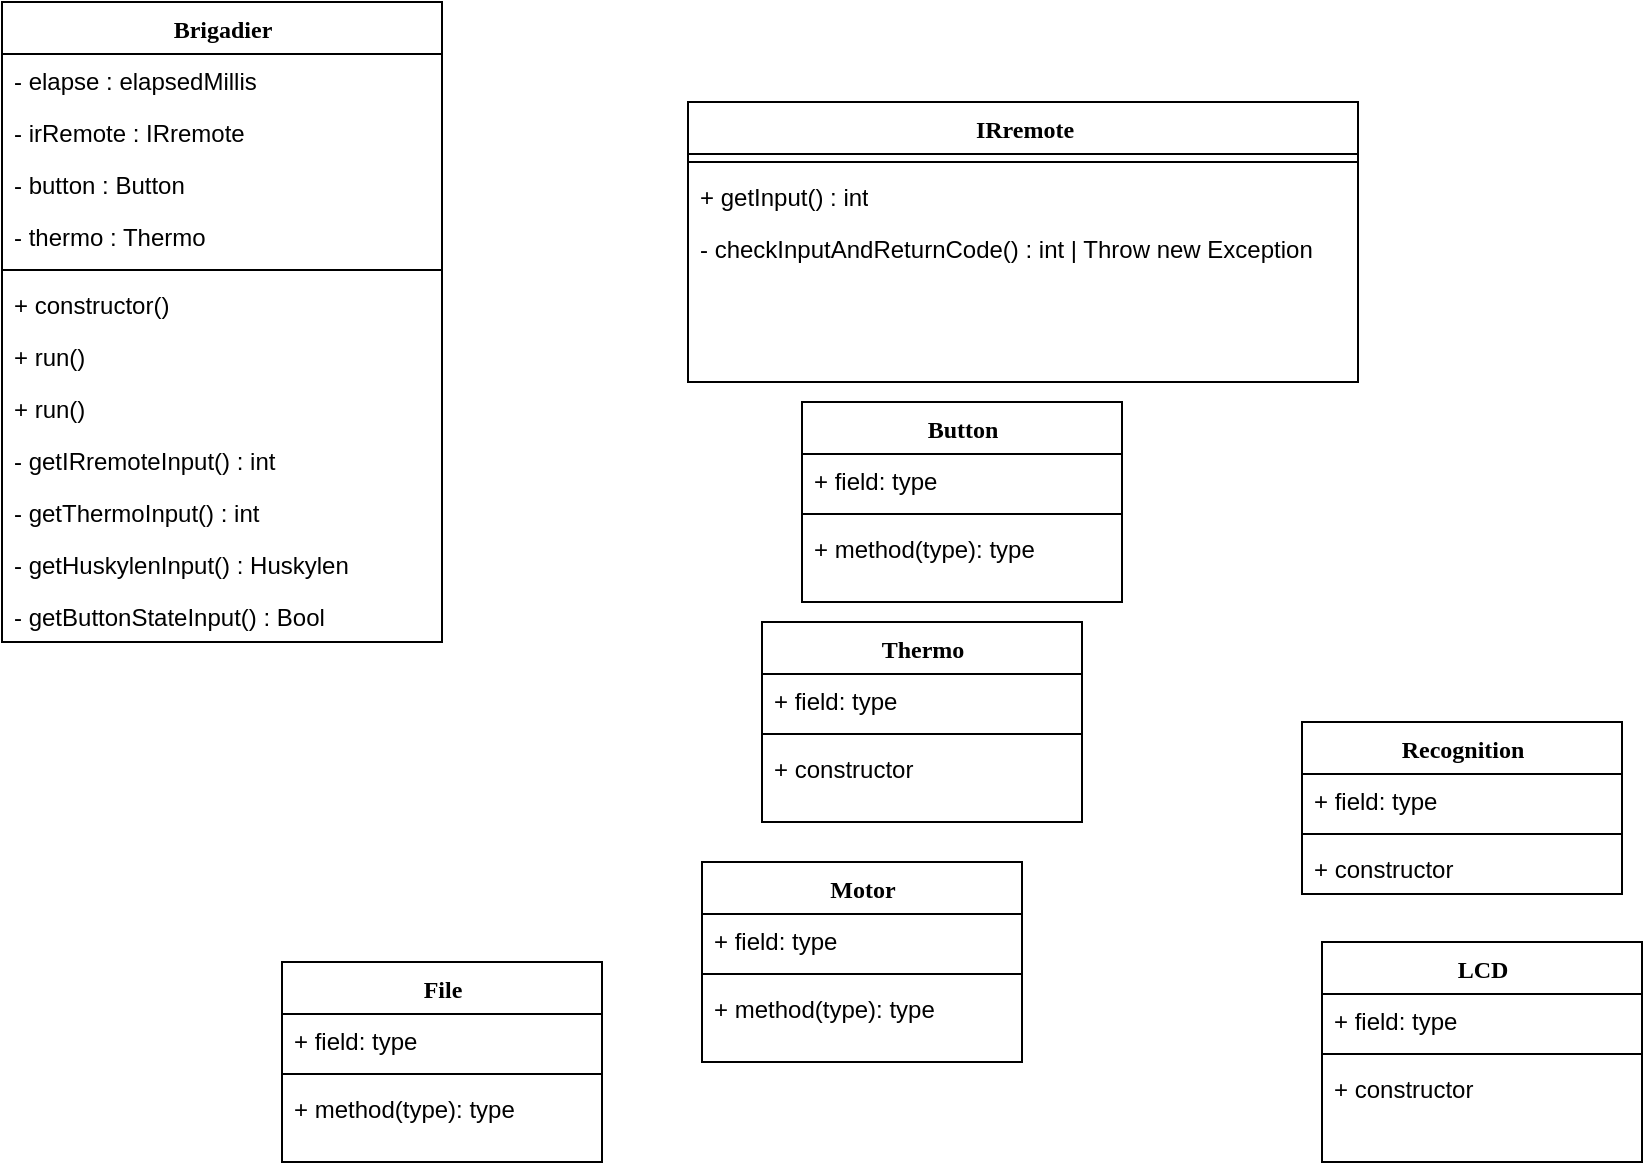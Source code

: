 <mxfile version="19.0.3" type="device"><diagram name="Page-1" id="9f46799a-70d6-7492-0946-bef42562c5a5"><mxGraphModel dx="1778" dy="1098" grid="1" gridSize="10" guides="1" tooltips="1" connect="1" arrows="1" fold="1" page="1" pageScale="1" pageWidth="1100" pageHeight="850" background="none" math="0" shadow="0"><root><mxCell id="0"/><mxCell id="1" parent="0"/><mxCell id="78961159f06e98e8-17" value="IRremote" style="swimlane;html=1;fontStyle=1;align=center;verticalAlign=top;childLayout=stackLayout;horizontal=1;startSize=26;horizontalStack=0;resizeParent=1;resizeLast=0;collapsible=1;marginBottom=0;swimlaneFillColor=#ffffff;rounded=0;shadow=0;comic=0;labelBackgroundColor=none;strokeWidth=1;fillColor=none;fontFamily=Verdana;fontSize=12" parent="1" vertex="1"><mxGeometry x="383" y="110" width="335" height="140" as="geometry"/></mxCell><mxCell id="78961159f06e98e8-19" value="" style="line;html=1;strokeWidth=1;fillColor=none;align=left;verticalAlign=middle;spacingTop=-1;spacingLeft=3;spacingRight=3;rotatable=0;labelPosition=right;points=[];portConstraint=eastwest;" parent="78961159f06e98e8-17" vertex="1"><mxGeometry y="26" width="335" height="8" as="geometry"/></mxCell><mxCell id="78961159f06e98e8-20" value="+ getInput() : int" style="text;html=1;strokeColor=none;fillColor=none;align=left;verticalAlign=top;spacingLeft=4;spacingRight=4;whiteSpace=wrap;overflow=hidden;rotatable=0;points=[[0,0.5],[1,0.5]];portConstraint=eastwest;" parent="78961159f06e98e8-17" vertex="1"><mxGeometry y="34" width="335" height="26" as="geometry"/></mxCell><mxCell id="4bCtVyHBmMHhQCw4sPDI-15" value="- checkInputAndReturnCode() : int | Throw new Exception" style="text;html=1;strokeColor=none;fillColor=none;align=left;verticalAlign=top;spacingLeft=4;spacingRight=4;whiteSpace=wrap;overflow=hidden;rotatable=0;points=[[0,0.5],[1,0.5]];portConstraint=eastwest;" vertex="1" parent="78961159f06e98e8-17"><mxGeometry y="60" width="335" height="26" as="geometry"/></mxCell><mxCell id="78961159f06e98e8-56" value="Brigadier" style="swimlane;html=1;fontStyle=1;align=center;verticalAlign=top;childLayout=stackLayout;horizontal=1;startSize=26;horizontalStack=0;resizeParent=1;resizeLast=0;collapsible=1;marginBottom=0;swimlaneFillColor=#ffffff;rounded=0;shadow=0;comic=0;labelBackgroundColor=none;strokeWidth=1;fillColor=none;fontFamily=Verdana;fontSize=12" parent="1" vertex="1"><mxGeometry x="40" y="60" width="220" height="320" as="geometry"/></mxCell><mxCell id="78961159f06e98e8-61" value="- elapse : elapsedMillis" style="text;html=1;strokeColor=none;fillColor=none;align=left;verticalAlign=top;spacingLeft=4;spacingRight=4;whiteSpace=wrap;overflow=hidden;rotatable=0;points=[[0,0.5],[1,0.5]];portConstraint=eastwest;" parent="78961159f06e98e8-56" vertex="1"><mxGeometry y="26" width="220" height="26" as="geometry"/></mxCell><mxCell id="4bCtVyHBmMHhQCw4sPDI-12" value="- irRemote : IRremote" style="text;html=1;strokeColor=none;fillColor=none;align=left;verticalAlign=top;spacingLeft=4;spacingRight=4;whiteSpace=wrap;overflow=hidden;rotatable=0;points=[[0,0.5],[1,0.5]];portConstraint=eastwest;" vertex="1" parent="78961159f06e98e8-56"><mxGeometry y="52" width="220" height="26" as="geometry"/></mxCell><mxCell id="4bCtVyHBmMHhQCw4sPDI-11" value="- button : Button" style="text;html=1;strokeColor=none;fillColor=none;align=left;verticalAlign=top;spacingLeft=4;spacingRight=4;whiteSpace=wrap;overflow=hidden;rotatable=0;points=[[0,0.5],[1,0.5]];portConstraint=eastwest;" vertex="1" parent="78961159f06e98e8-56"><mxGeometry y="78" width="220" height="26" as="geometry"/></mxCell><mxCell id="4bCtVyHBmMHhQCw4sPDI-13" value="- thermo : Thermo" style="text;html=1;strokeColor=none;fillColor=none;align=left;verticalAlign=top;spacingLeft=4;spacingRight=4;whiteSpace=wrap;overflow=hidden;rotatable=0;points=[[0,0.5],[1,0.5]];portConstraint=eastwest;" vertex="1" parent="78961159f06e98e8-56"><mxGeometry y="104" width="220" height="26" as="geometry"/></mxCell><mxCell id="78961159f06e98e8-64" value="" style="line;html=1;strokeWidth=1;fillColor=none;align=left;verticalAlign=middle;spacingTop=-1;spacingLeft=3;spacingRight=3;rotatable=0;labelPosition=right;points=[];portConstraint=eastwest;" parent="78961159f06e98e8-56" vertex="1"><mxGeometry y="130" width="220" height="8" as="geometry"/></mxCell><mxCell id="78961159f06e98e8-65" value="+ constructor()" style="text;html=1;strokeColor=none;fillColor=none;align=left;verticalAlign=top;spacingLeft=4;spacingRight=4;whiteSpace=wrap;overflow=hidden;rotatable=0;points=[[0,0.5],[1,0.5]];portConstraint=eastwest;" parent="78961159f06e98e8-56" vertex="1"><mxGeometry y="138" width="220" height="26" as="geometry"/></mxCell><mxCell id="VgRbYOCzBn7VjBQDRwbd-21" value="+ run()" style="text;html=1;strokeColor=none;fillColor=none;align=left;verticalAlign=top;spacingLeft=4;spacingRight=4;whiteSpace=wrap;overflow=hidden;rotatable=0;points=[[0,0.5],[1,0.5]];portConstraint=eastwest;" parent="78961159f06e98e8-56" vertex="1"><mxGeometry y="164" width="220" height="26" as="geometry"/></mxCell><mxCell id="4bCtVyHBmMHhQCw4sPDI-14" value="+ run()" style="text;html=1;strokeColor=none;fillColor=none;align=left;verticalAlign=top;spacingLeft=4;spacingRight=4;whiteSpace=wrap;overflow=hidden;rotatable=0;points=[[0,0.5],[1,0.5]];portConstraint=eastwest;" vertex="1" parent="78961159f06e98e8-56"><mxGeometry y="190" width="220" height="26" as="geometry"/></mxCell><mxCell id="VgRbYOCzBn7VjBQDRwbd-22" value="- getIRremoteInput() : int" style="text;html=1;strokeColor=none;fillColor=none;align=left;verticalAlign=top;spacingLeft=4;spacingRight=4;whiteSpace=wrap;overflow=hidden;rotatable=0;points=[[0,0.5],[1,0.5]];portConstraint=eastwest;" parent="78961159f06e98e8-56" vertex="1"><mxGeometry y="216" width="220" height="26" as="geometry"/></mxCell><mxCell id="4bCtVyHBmMHhQCw4sPDI-7" value="- getThermoInput() : int" style="text;html=1;strokeColor=none;fillColor=none;align=left;verticalAlign=top;spacingLeft=4;spacingRight=4;whiteSpace=wrap;overflow=hidden;rotatable=0;points=[[0,0.5],[1,0.5]];portConstraint=eastwest;" vertex="1" parent="78961159f06e98e8-56"><mxGeometry y="242" width="220" height="26" as="geometry"/></mxCell><mxCell id="4bCtVyHBmMHhQCw4sPDI-8" value="- getHuskylenInput() : Huskylen" style="text;html=1;strokeColor=none;fillColor=none;align=left;verticalAlign=top;spacingLeft=4;spacingRight=4;whiteSpace=wrap;overflow=hidden;rotatable=0;points=[[0,0.5],[1,0.5]];portConstraint=eastwest;" vertex="1" parent="78961159f06e98e8-56"><mxGeometry y="268" width="220" height="26" as="geometry"/></mxCell><mxCell id="4bCtVyHBmMHhQCw4sPDI-9" value="- getButtonStateInput() : Bool" style="text;html=1;strokeColor=none;fillColor=none;align=left;verticalAlign=top;spacingLeft=4;spacingRight=4;whiteSpace=wrap;overflow=hidden;rotatable=0;points=[[0,0.5],[1,0.5]];portConstraint=eastwest;" vertex="1" parent="78961159f06e98e8-56"><mxGeometry y="294" width="220" height="26" as="geometry"/></mxCell><mxCell id="VgRbYOCzBn7VjBQDRwbd-1" value="Thermo" style="swimlane;html=1;fontStyle=1;align=center;verticalAlign=top;childLayout=stackLayout;horizontal=1;startSize=26;horizontalStack=0;resizeParent=1;resizeLast=0;collapsible=1;marginBottom=0;swimlaneFillColor=#ffffff;rounded=0;shadow=0;comic=0;labelBackgroundColor=none;strokeWidth=1;fillColor=none;fontFamily=Verdana;fontSize=12" parent="1" vertex="1"><mxGeometry x="420" y="370" width="160" height="100" as="geometry"/></mxCell><mxCell id="VgRbYOCzBn7VjBQDRwbd-2" value="+ field: type" style="text;html=1;strokeColor=none;fillColor=none;align=left;verticalAlign=top;spacingLeft=4;spacingRight=4;whiteSpace=wrap;overflow=hidden;rotatable=0;points=[[0,0.5],[1,0.5]];portConstraint=eastwest;" parent="VgRbYOCzBn7VjBQDRwbd-1" vertex="1"><mxGeometry y="26" width="160" height="26" as="geometry"/></mxCell><mxCell id="VgRbYOCzBn7VjBQDRwbd-3" value="" style="line;html=1;strokeWidth=1;fillColor=none;align=left;verticalAlign=middle;spacingTop=-1;spacingLeft=3;spacingRight=3;rotatable=0;labelPosition=right;points=[];portConstraint=eastwest;" parent="VgRbYOCzBn7VjBQDRwbd-1" vertex="1"><mxGeometry y="52" width="160" height="8" as="geometry"/></mxCell><mxCell id="VgRbYOCzBn7VjBQDRwbd-4" value="+ constructor" style="text;html=1;strokeColor=none;fillColor=none;align=left;verticalAlign=top;spacingLeft=4;spacingRight=4;whiteSpace=wrap;overflow=hidden;rotatable=0;points=[[0,0.5],[1,0.5]];portConstraint=eastwest;" parent="VgRbYOCzBn7VjBQDRwbd-1" vertex="1"><mxGeometry y="60" width="160" height="26" as="geometry"/></mxCell><mxCell id="VgRbYOCzBn7VjBQDRwbd-5" value="Motor" style="swimlane;html=1;fontStyle=1;align=center;verticalAlign=top;childLayout=stackLayout;horizontal=1;startSize=26;horizontalStack=0;resizeParent=1;resizeLast=0;collapsible=1;marginBottom=0;swimlaneFillColor=#ffffff;rounded=0;shadow=0;comic=0;labelBackgroundColor=none;strokeWidth=1;fillColor=none;fontFamily=Verdana;fontSize=12" parent="1" vertex="1"><mxGeometry x="390" y="490" width="160" height="100" as="geometry"/></mxCell><mxCell id="VgRbYOCzBn7VjBQDRwbd-6" value="+ field: type" style="text;html=1;strokeColor=none;fillColor=none;align=left;verticalAlign=top;spacingLeft=4;spacingRight=4;whiteSpace=wrap;overflow=hidden;rotatable=0;points=[[0,0.5],[1,0.5]];portConstraint=eastwest;" parent="VgRbYOCzBn7VjBQDRwbd-5" vertex="1"><mxGeometry y="26" width="160" height="26" as="geometry"/></mxCell><mxCell id="VgRbYOCzBn7VjBQDRwbd-7" value="" style="line;html=1;strokeWidth=1;fillColor=none;align=left;verticalAlign=middle;spacingTop=-1;spacingLeft=3;spacingRight=3;rotatable=0;labelPosition=right;points=[];portConstraint=eastwest;" parent="VgRbYOCzBn7VjBQDRwbd-5" vertex="1"><mxGeometry y="52" width="160" height="8" as="geometry"/></mxCell><mxCell id="VgRbYOCzBn7VjBQDRwbd-8" value="+ method(type): type" style="text;html=1;strokeColor=none;fillColor=none;align=left;verticalAlign=top;spacingLeft=4;spacingRight=4;whiteSpace=wrap;overflow=hidden;rotatable=0;points=[[0,0.5],[1,0.5]];portConstraint=eastwest;" parent="VgRbYOCzBn7VjBQDRwbd-5" vertex="1"><mxGeometry y="60" width="160" height="26" as="geometry"/></mxCell><mxCell id="VgRbYOCzBn7VjBQDRwbd-9" value="Recognition" style="swimlane;html=1;fontStyle=1;align=center;verticalAlign=top;childLayout=stackLayout;horizontal=1;startSize=26;horizontalStack=0;resizeParent=1;resizeLast=0;collapsible=1;marginBottom=0;swimlaneFillColor=#ffffff;rounded=0;shadow=0;comic=0;labelBackgroundColor=none;strokeWidth=1;fillColor=none;fontFamily=Verdana;fontSize=12" parent="1" vertex="1"><mxGeometry x="690" y="420" width="160" height="86" as="geometry"/></mxCell><mxCell id="VgRbYOCzBn7VjBQDRwbd-10" value="+ field: type" style="text;html=1;strokeColor=none;fillColor=none;align=left;verticalAlign=top;spacingLeft=4;spacingRight=4;whiteSpace=wrap;overflow=hidden;rotatable=0;points=[[0,0.5],[1,0.5]];portConstraint=eastwest;" parent="VgRbYOCzBn7VjBQDRwbd-9" vertex="1"><mxGeometry y="26" width="160" height="26" as="geometry"/></mxCell><mxCell id="VgRbYOCzBn7VjBQDRwbd-11" value="" style="line;html=1;strokeWidth=1;fillColor=none;align=left;verticalAlign=middle;spacingTop=-1;spacingLeft=3;spacingRight=3;rotatable=0;labelPosition=right;points=[];portConstraint=eastwest;" parent="VgRbYOCzBn7VjBQDRwbd-9" vertex="1"><mxGeometry y="52" width="160" height="8" as="geometry"/></mxCell><mxCell id="VgRbYOCzBn7VjBQDRwbd-12" value="+ constructor" style="text;html=1;strokeColor=none;fillColor=none;align=left;verticalAlign=top;spacingLeft=4;spacingRight=4;whiteSpace=wrap;overflow=hidden;rotatable=0;points=[[0,0.5],[1,0.5]];portConstraint=eastwest;" parent="VgRbYOCzBn7VjBQDRwbd-9" vertex="1"><mxGeometry y="60" width="160" height="26" as="geometry"/></mxCell><mxCell id="VgRbYOCzBn7VjBQDRwbd-13" value="LCD&lt;br&gt;" style="swimlane;html=1;fontStyle=1;align=center;verticalAlign=top;childLayout=stackLayout;horizontal=1;startSize=26;horizontalStack=0;resizeParent=1;resizeLast=0;collapsible=1;marginBottom=0;swimlaneFillColor=#ffffff;rounded=0;shadow=0;comic=0;labelBackgroundColor=none;strokeWidth=1;fillColor=none;fontFamily=Verdana;fontSize=12" parent="1" vertex="1"><mxGeometry x="700" y="530" width="160" height="110" as="geometry"/></mxCell><mxCell id="VgRbYOCzBn7VjBQDRwbd-14" value="+ field: type" style="text;html=1;strokeColor=none;fillColor=none;align=left;verticalAlign=top;spacingLeft=4;spacingRight=4;whiteSpace=wrap;overflow=hidden;rotatable=0;points=[[0,0.5],[1,0.5]];portConstraint=eastwest;" parent="VgRbYOCzBn7VjBQDRwbd-13" vertex="1"><mxGeometry y="26" width="160" height="26" as="geometry"/></mxCell><mxCell id="VgRbYOCzBn7VjBQDRwbd-15" value="" style="line;html=1;strokeWidth=1;fillColor=none;align=left;verticalAlign=middle;spacingTop=-1;spacingLeft=3;spacingRight=3;rotatable=0;labelPosition=right;points=[];portConstraint=eastwest;" parent="VgRbYOCzBn7VjBQDRwbd-13" vertex="1"><mxGeometry y="52" width="160" height="8" as="geometry"/></mxCell><mxCell id="VgRbYOCzBn7VjBQDRwbd-16" value="+ constructor" style="text;html=1;strokeColor=none;fillColor=none;align=left;verticalAlign=top;spacingLeft=4;spacingRight=4;whiteSpace=wrap;overflow=hidden;rotatable=0;points=[[0,0.5],[1,0.5]];portConstraint=eastwest;" parent="VgRbYOCzBn7VjBQDRwbd-13" vertex="1"><mxGeometry y="60" width="160" height="26" as="geometry"/></mxCell><mxCell id="4bCtVyHBmMHhQCw4sPDI-2" value="Button" style="swimlane;html=1;fontStyle=1;align=center;verticalAlign=top;childLayout=stackLayout;horizontal=1;startSize=26;horizontalStack=0;resizeParent=1;resizeLast=0;collapsible=1;marginBottom=0;swimlaneFillColor=#ffffff;rounded=0;shadow=0;comic=0;labelBackgroundColor=none;strokeWidth=1;fillColor=none;fontFamily=Verdana;fontSize=12" vertex="1" parent="1"><mxGeometry x="440" y="260" width="160" height="100" as="geometry"/></mxCell><mxCell id="4bCtVyHBmMHhQCw4sPDI-3" value="+ field: type" style="text;html=1;strokeColor=none;fillColor=none;align=left;verticalAlign=top;spacingLeft=4;spacingRight=4;whiteSpace=wrap;overflow=hidden;rotatable=0;points=[[0,0.5],[1,0.5]];portConstraint=eastwest;" vertex="1" parent="4bCtVyHBmMHhQCw4sPDI-2"><mxGeometry y="26" width="160" height="26" as="geometry"/></mxCell><mxCell id="4bCtVyHBmMHhQCw4sPDI-4" value="" style="line;html=1;strokeWidth=1;fillColor=none;align=left;verticalAlign=middle;spacingTop=-1;spacingLeft=3;spacingRight=3;rotatable=0;labelPosition=right;points=[];portConstraint=eastwest;" vertex="1" parent="4bCtVyHBmMHhQCw4sPDI-2"><mxGeometry y="52" width="160" height="8" as="geometry"/></mxCell><mxCell id="4bCtVyHBmMHhQCw4sPDI-5" value="+ method(type): type" style="text;html=1;strokeColor=none;fillColor=none;align=left;verticalAlign=top;spacingLeft=4;spacingRight=4;whiteSpace=wrap;overflow=hidden;rotatable=0;points=[[0,0.5],[1,0.5]];portConstraint=eastwest;" vertex="1" parent="4bCtVyHBmMHhQCw4sPDI-2"><mxGeometry y="60" width="160" height="26" as="geometry"/></mxCell><mxCell id="4bCtVyHBmMHhQCw4sPDI-20" value="File" style="swimlane;html=1;fontStyle=1;align=center;verticalAlign=top;childLayout=stackLayout;horizontal=1;startSize=26;horizontalStack=0;resizeParent=1;resizeLast=0;collapsible=1;marginBottom=0;swimlaneFillColor=#ffffff;rounded=0;shadow=0;comic=0;labelBackgroundColor=none;strokeWidth=1;fillColor=none;fontFamily=Verdana;fontSize=12" vertex="1" parent="1"><mxGeometry x="180" y="540" width="160" height="100" as="geometry"/></mxCell><mxCell id="4bCtVyHBmMHhQCw4sPDI-21" value="+ field: type" style="text;html=1;strokeColor=none;fillColor=none;align=left;verticalAlign=top;spacingLeft=4;spacingRight=4;whiteSpace=wrap;overflow=hidden;rotatable=0;points=[[0,0.5],[1,0.5]];portConstraint=eastwest;" vertex="1" parent="4bCtVyHBmMHhQCw4sPDI-20"><mxGeometry y="26" width="160" height="26" as="geometry"/></mxCell><mxCell id="4bCtVyHBmMHhQCw4sPDI-22" value="" style="line;html=1;strokeWidth=1;fillColor=none;align=left;verticalAlign=middle;spacingTop=-1;spacingLeft=3;spacingRight=3;rotatable=0;labelPosition=right;points=[];portConstraint=eastwest;" vertex="1" parent="4bCtVyHBmMHhQCw4sPDI-20"><mxGeometry y="52" width="160" height="8" as="geometry"/></mxCell><mxCell id="4bCtVyHBmMHhQCw4sPDI-23" value="+ method(type): type" style="text;html=1;strokeColor=none;fillColor=none;align=left;verticalAlign=top;spacingLeft=4;spacingRight=4;whiteSpace=wrap;overflow=hidden;rotatable=0;points=[[0,0.5],[1,0.5]];portConstraint=eastwest;" vertex="1" parent="4bCtVyHBmMHhQCw4sPDI-20"><mxGeometry y="60" width="160" height="26" as="geometry"/></mxCell></root></mxGraphModel></diagram></mxfile>